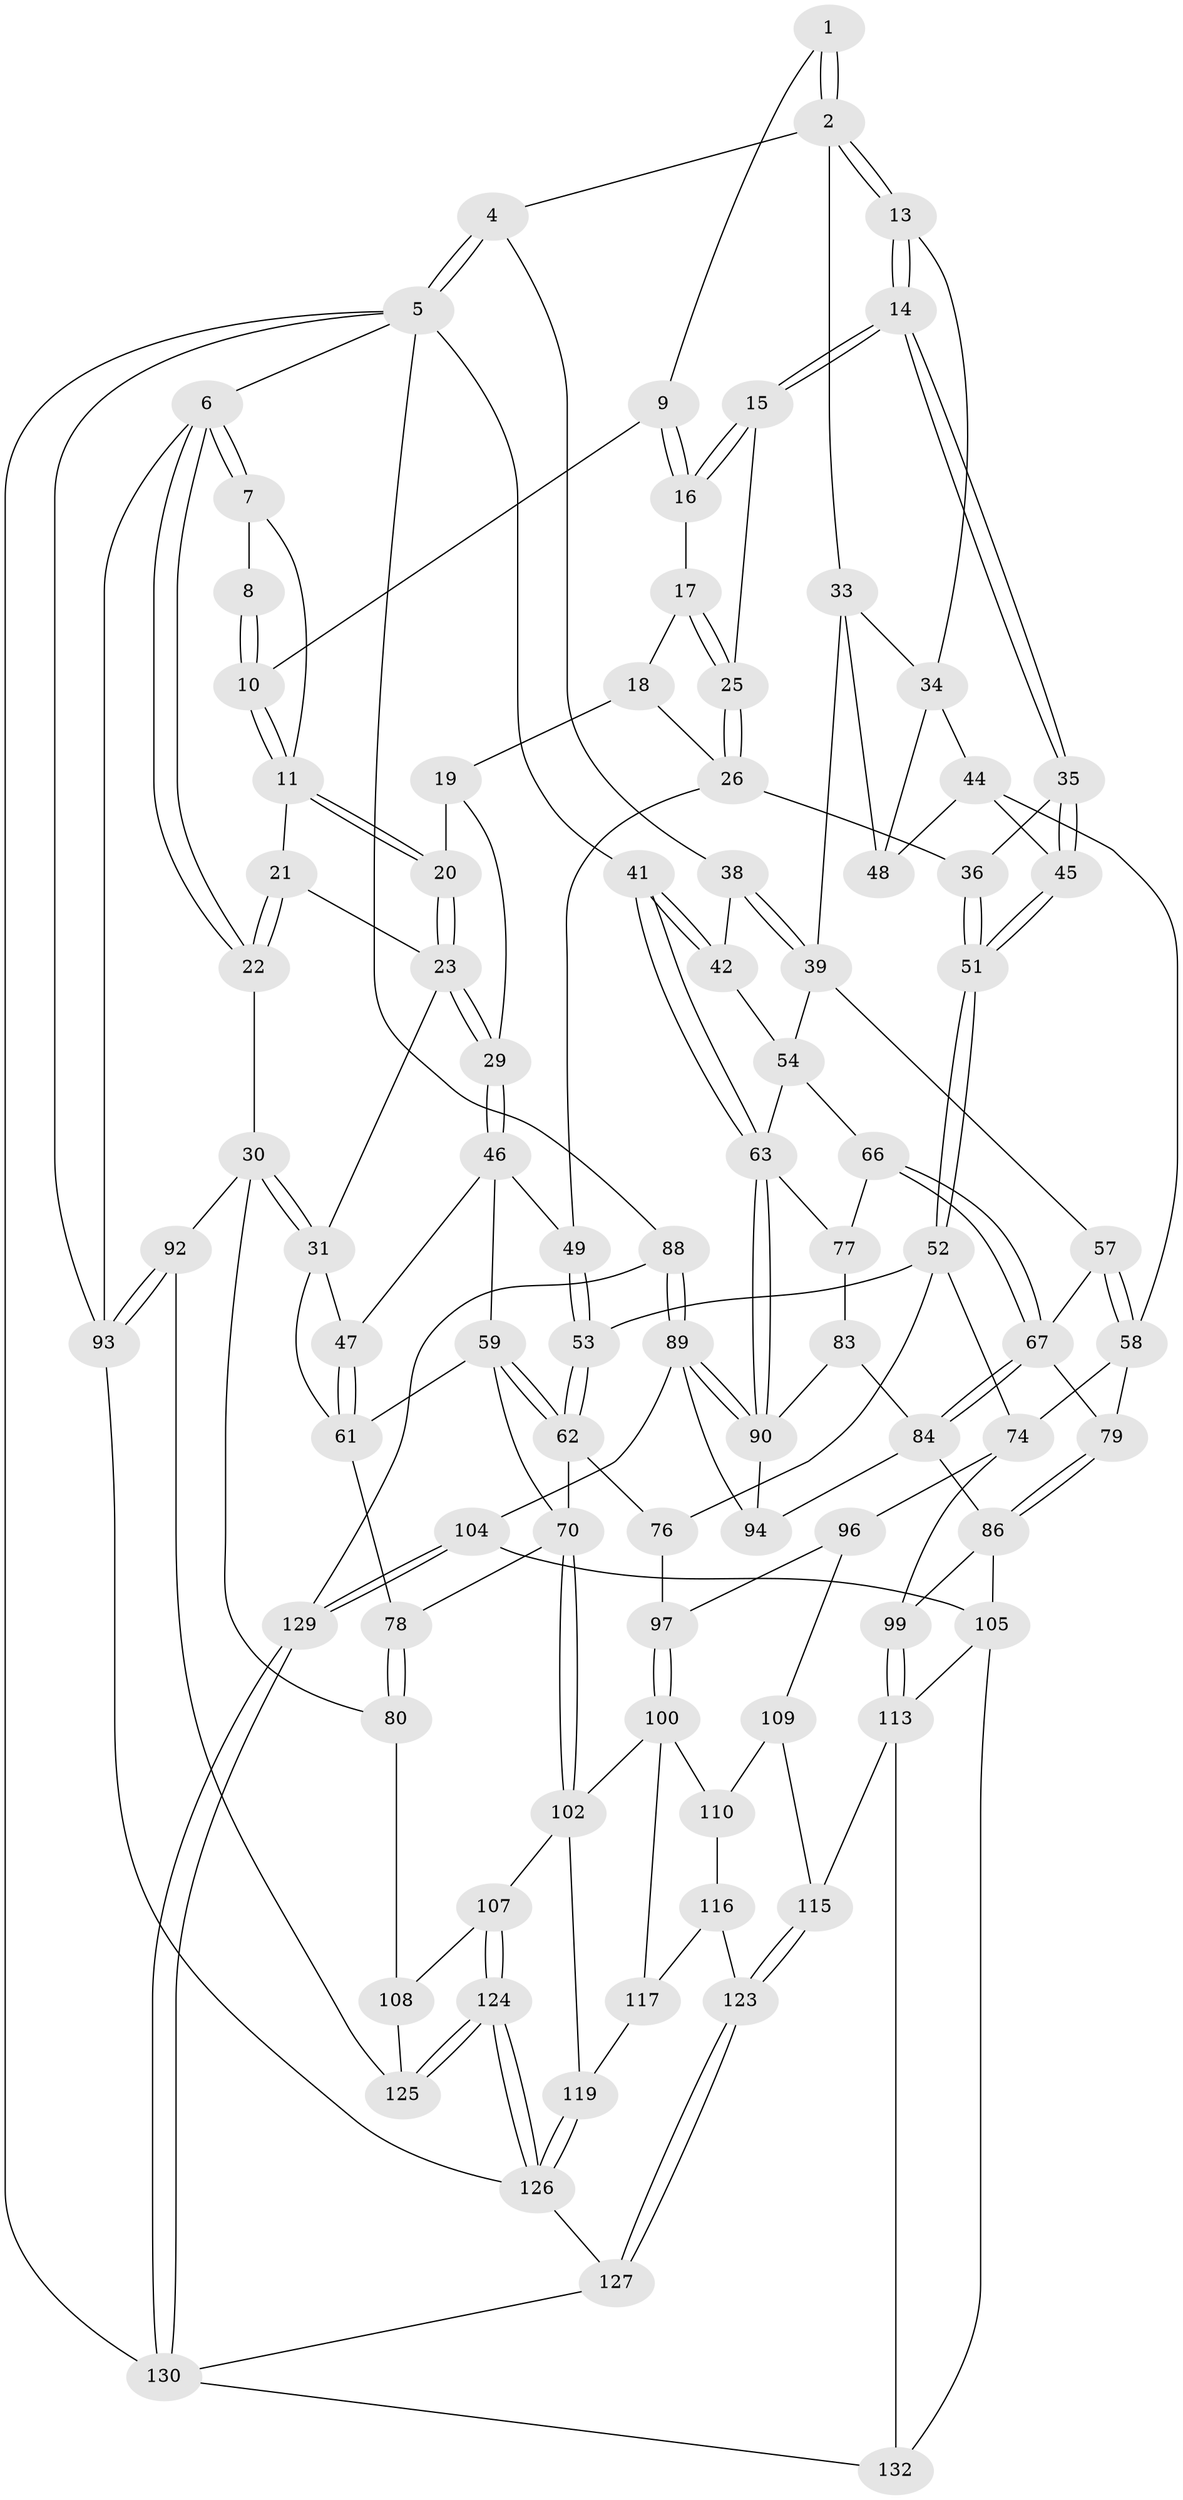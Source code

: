 // Generated by graph-tools (version 1.1) at 2025/52/02/27/25 19:52:39]
// undirected, 92 vertices, 206 edges
graph export_dot {
graph [start="1"]
  node [color=gray90,style=filled];
  1 [pos="+0.3678938995185133+0"];
  2 [pos="+0.8332261936219705+0",super="+3"];
  4 [pos="+1+0"];
  5 [pos="+1+0",super="+87"];
  6 [pos="+0+0"];
  7 [pos="+0+0"];
  8 [pos="+0.1590315989739469+0"];
  9 [pos="+0.36772904368950987+0"];
  10 [pos="+0.18253035985372254+0.08926290245019118"];
  11 [pos="+0.18060139841102585+0.09369936846592537",super="+12"];
  13 [pos="+0.5197411875319053+0.13668234891171596"];
  14 [pos="+0.4617806833652888+0.14937255473358726"];
  15 [pos="+0.42642365401581717+0.11623013439842288"];
  16 [pos="+0.3862112102603139+0.05487605911217216"];
  17 [pos="+0.2563786380756845+0.13783970654442515"];
  18 [pos="+0.2350550576981583+0.14096503182017794",super="+27"];
  19 [pos="+0.22244329710002664+0.1393110384213188",super="+28"];
  20 [pos="+0.21926778105899988+0.13626128872827065"];
  21 [pos="+0.1078975229350677+0.1192080749091354"];
  22 [pos="+0+0"];
  23 [pos="+0.12078868849513519+0.2178563114954381",super="+24"];
  25 [pos="+0.3108748891445256+0.1850580543804112"];
  26 [pos="+0.29478009781045883+0.2389130533538471",super="+37"];
  29 [pos="+0.1334670759407439+0.29941175918454005"];
  30 [pos="+0+0.2752451130685376",super="+82"];
  31 [pos="+0+0.2799105388087584",super="+32"];
  33 [pos="+0.7176727959726911+0.18817896418566163",super="+40"];
  34 [pos="+0.6154150594324561+0.19820810573936415",super="+43"];
  35 [pos="+0.4538471935609549+0.19017383413625086"];
  36 [pos="+0.35244342308902876+0.2681346936803242"];
  38 [pos="+0.9289365248804615+0.1295646755313694"];
  39 [pos="+0.7836675733889629+0.31040510209886646",super="+55"];
  41 [pos="+1+0.3272807427643206"];
  42 [pos="+0.9349086887541246+0.30307432516648164"];
  44 [pos="+0.5235299253429213+0.36668738158586356",super="+56"];
  45 [pos="+0.518150021517816+0.3666006562973308"];
  46 [pos="+0.13252241283844196+0.3017802334240326",super="+50"];
  47 [pos="+0.13214635681869474+0.3019873102992141"];
  48 [pos="+0.7237171485061339+0.3129151557757563"];
  49 [pos="+0.3191939016628883+0.3073380176879015"];
  51 [pos="+0.48928953247446866+0.38831643636816693"];
  52 [pos="+0.48153792252070377+0.3958817771552475",super="+75"];
  53 [pos="+0.3998645323653009+0.40419273203370487"];
  54 [pos="+0.8935289124731832+0.34875286655536336",super="+65"];
  57 [pos="+0.7879113085876207+0.47223128604091746"];
  58 [pos="+0.6618282214973098+0.4803557220091481",super="+73"];
  59 [pos="+0.244481934623236+0.370321732342876",super="+60"];
  61 [pos="+0.10260004052839913+0.4573505143046783",super="+72"];
  62 [pos="+0.32451517620366865+0.46618320744002856",super="+69"];
  63 [pos="+1+0.5166976351168749",super="+64"];
  66 [pos="+0.9010451241522572+0.4794753593647853"];
  67 [pos="+0.8406373109738656+0.5091942571830725",super="+68"];
  70 [pos="+0.2646396139737372+0.6372178754619924",super="+71"];
  74 [pos="+0.5955539349528988+0.5865625054659164",super="+95"];
  76 [pos="+0.4574277788362327+0.5596495334813788"];
  77 [pos="+0.98427315449962+0.5073826431437436"];
  78 [pos="+0.10915898920006968+0.6041162721203989"];
  79 [pos="+0.7612463642444084+0.6105787944701792"];
  80 [pos="+0.06349848108136881+0.6225335382944269",super="+81"];
  83 [pos="+0.9019499947754809+0.5668100418392045"];
  84 [pos="+0.8743256933435918+0.5722432111363804",super="+85"];
  86 [pos="+0.7674517066641185+0.6771189918610913",super="+98"];
  88 [pos="+1+0.9107750022077323"];
  89 [pos="+1+0.8781289720257055",super="+103"];
  90 [pos="+1+0.5435917288078942",super="+91"];
  92 [pos="+0+0.8190826417507052"];
  93 [pos="+0+1"];
  94 [pos="+0.9040936741857423+0.6774307022551621"];
  96 [pos="+0.5519902268985969+0.7121208617187053"];
  97 [pos="+0.48895167931686284+0.684687529589053"];
  99 [pos="+0.6485600164434338+0.7202587138367077"];
  100 [pos="+0.34882010417998094+0.6960685221024921",super="+101"];
  102 [pos="+0.2714479087914982+0.6534972685996822",super="+106"];
  104 [pos="+0.8087139095808835+0.8612336721458007"];
  105 [pos="+0.8084290331478493+0.8611682101958812",super="+120"];
  107 [pos="+0.17383719830027416+0.8395176881840766"];
  108 [pos="+0.1417556686786037+0.8421792046704359",super="+122"];
  109 [pos="+0.4993690900312361+0.7608628540612955",super="+111"];
  110 [pos="+0.3836724620281126+0.7296620293967906",super="+112"];
  113 [pos="+0.6245391773174863+0.7814595518663485",super="+114"];
  115 [pos="+0.4988975578871389+0.9063341127374385"];
  116 [pos="+0.40818123649951904+0.8433716665741835",super="+121"];
  117 [pos="+0.377394042343315+0.8244098373276376",super="+118"];
  119 [pos="+0.2492891487241252+0.8189572508105806"];
  123 [pos="+0.3381181186532454+0.9648737430654175"];
  124 [pos="+0.13114152463315368+1"];
  125 [pos="+0.08592944688530728+0.9348771576150856"];
  126 [pos="+0.14021769177452564+1",super="+128"];
  127 [pos="+0.24758909655053896+1"];
  129 [pos="+0.8300230580842873+0.8805076672103535"];
  130 [pos="+1+1",super="+131"];
  132 [pos="+0.6160572877939255+1"];
  1 -- 2;
  1 -- 2;
  1 -- 9;
  2 -- 13;
  2 -- 13;
  2 -- 33;
  2 -- 4;
  4 -- 5;
  4 -- 5;
  4 -- 38;
  5 -- 6;
  5 -- 41;
  5 -- 88;
  5 -- 130;
  5 -- 93;
  6 -- 7;
  6 -- 7;
  6 -- 22;
  6 -- 22;
  6 -- 93;
  7 -- 8;
  7 -- 11;
  8 -- 10;
  8 -- 10;
  9 -- 10;
  9 -- 16;
  9 -- 16;
  10 -- 11;
  10 -- 11;
  11 -- 20;
  11 -- 20;
  11 -- 21;
  13 -- 14;
  13 -- 14;
  13 -- 34;
  14 -- 15;
  14 -- 15;
  14 -- 35;
  14 -- 35;
  15 -- 16;
  15 -- 16;
  15 -- 25;
  16 -- 17;
  17 -- 18;
  17 -- 25;
  17 -- 25;
  18 -- 19 [weight=2];
  18 -- 26;
  19 -- 20;
  19 -- 29;
  20 -- 23;
  20 -- 23;
  21 -- 22;
  21 -- 22;
  21 -- 23;
  22 -- 30;
  23 -- 29;
  23 -- 29;
  23 -- 31;
  25 -- 26;
  25 -- 26;
  26 -- 49;
  26 -- 36;
  29 -- 46;
  29 -- 46;
  30 -- 31;
  30 -- 31;
  30 -- 80;
  30 -- 92;
  31 -- 47;
  31 -- 61;
  33 -- 34;
  33 -- 48;
  33 -- 39;
  34 -- 48;
  34 -- 44;
  35 -- 36;
  35 -- 45;
  35 -- 45;
  36 -- 51;
  36 -- 51;
  38 -- 39;
  38 -- 39;
  38 -- 42;
  39 -- 57;
  39 -- 54;
  41 -- 42;
  41 -- 42;
  41 -- 63;
  41 -- 63;
  42 -- 54;
  44 -- 45;
  44 -- 48;
  44 -- 58;
  45 -- 51;
  45 -- 51;
  46 -- 47;
  46 -- 49;
  46 -- 59;
  47 -- 61;
  47 -- 61;
  49 -- 53;
  49 -- 53;
  51 -- 52;
  51 -- 52;
  52 -- 53;
  52 -- 74;
  52 -- 76;
  53 -- 62;
  53 -- 62;
  54 -- 66;
  54 -- 63;
  57 -- 58;
  57 -- 58;
  57 -- 67;
  58 -- 74;
  58 -- 79;
  59 -- 62;
  59 -- 62;
  59 -- 61;
  59 -- 70;
  61 -- 78;
  62 -- 70;
  62 -- 76;
  63 -- 90;
  63 -- 90;
  63 -- 77;
  66 -- 67;
  66 -- 67;
  66 -- 77;
  67 -- 84;
  67 -- 84;
  67 -- 79;
  70 -- 102;
  70 -- 102;
  70 -- 78;
  74 -- 96;
  74 -- 99;
  76 -- 97;
  77 -- 83;
  78 -- 80;
  78 -- 80;
  79 -- 86;
  79 -- 86;
  80 -- 108 [weight=2];
  83 -- 84;
  83 -- 90;
  84 -- 86;
  84 -- 94;
  86 -- 105;
  86 -- 99;
  88 -- 89;
  88 -- 89;
  88 -- 129;
  89 -- 90;
  89 -- 90;
  89 -- 104;
  89 -- 94;
  90 -- 94;
  92 -- 93;
  92 -- 93;
  92 -- 125;
  93 -- 126;
  96 -- 97;
  96 -- 109;
  97 -- 100;
  97 -- 100;
  99 -- 113;
  99 -- 113;
  100 -- 110;
  100 -- 117;
  100 -- 102;
  102 -- 107;
  102 -- 119;
  104 -- 105;
  104 -- 129;
  104 -- 129;
  105 -- 113;
  105 -- 132;
  107 -- 108;
  107 -- 124;
  107 -- 124;
  108 -- 125;
  109 -- 110 [weight=2];
  109 -- 115;
  110 -- 116;
  113 -- 115;
  113 -- 132;
  115 -- 123;
  115 -- 123;
  116 -- 117 [weight=2];
  116 -- 123;
  117 -- 119;
  119 -- 126;
  119 -- 126;
  123 -- 127;
  123 -- 127;
  124 -- 125;
  124 -- 125;
  124 -- 126;
  124 -- 126;
  126 -- 127;
  127 -- 130;
  129 -- 130;
  129 -- 130;
  130 -- 132;
}
